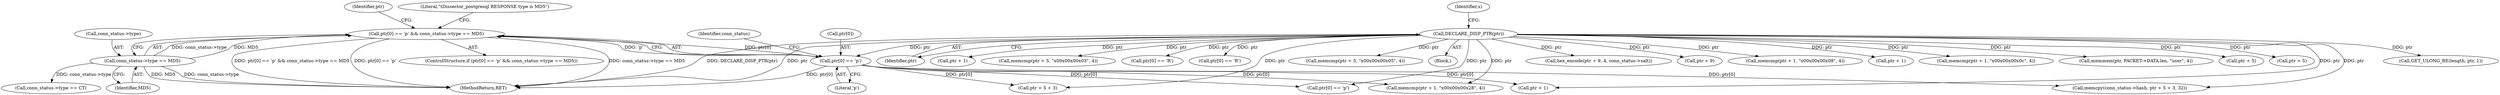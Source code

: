 digraph "0_ettercap_e3abe7d7585ecc420a7cab73313216613aadad5a@API" {
"1000285" [label="(Call,ptr[0] == 'p' && conn_status->type == MD5)"];
"1000286" [label="(Call,ptr[0] == 'p')"];
"1000114" [label="(Call,DECLARE_DISP_PTR(ptr))"];
"1000291" [label="(Call,conn_status->type == MD5)"];
"1000570" [label="(Call,ptr + 5)"];
"1000520" [label="(Call,ptr + 5)"];
"1000378" [label="(Identifier,ptr)"];
"1000114" [label="(Call,DECLARE_DISP_PTR(ptr))"];
"1000285" [label="(Call,ptr[0] == 'p' && conn_status->type == MD5)"];
"1000291" [label="(Call,conn_status->type == MD5)"];
"1000592" [label="(MethodReturn,RET)"];
"1000118" [label="(Identifier,s)"];
"1000324" [label="(Call,memcpy(conn_status->hash, ptr + 5 + 3, 32))"];
"1000390" [label="(Call,GET_ULONG_BE(length, ptr, 1))"];
"1000295" [label="(Identifier,MD5)"];
"1000286" [label="(Call,ptr[0] == 'p')"];
"1000115" [label="(Identifier,ptr)"];
"1000513" [label="(Call,ptr + 1)"];
"1000569" [label="(Call,memcmp(ptr + 5, \"\x00\x00\x00\x03\", 4))"];
"1000381" [label="(Call,conn_status->type == CT)"];
"1000292" [label="(Call,conn_status->type)"];
"1000505" [label="(Call,ptr[0] == 'R')"];
"1000328" [label="(Call,ptr + 5 + 3)"];
"1000376" [label="(Call,ptr[0] == 'p')"];
"1000555" [label="(Call,ptr[0] == 'R')"];
"1000301" [label="(Call,ptr + 1)"];
"1000290" [label="(Literal,'p')"];
"1000284" [label="(ControlStructure,if (ptr[0] == 'p' && conn_status->type == MD5))"];
"1000519" [label="(Call,memcmp(ptr + 5, \"\x00\x00\x00\x05\", 4))"];
"1000298" [label="(Literal,\"\tDissector_postgresql RESPONSE type is MD5\")"];
"1000113" [label="(Block,)"];
"1000300" [label="(Call,memcmp(ptr + 1, \"\x00\x00\x00\x28\", 4))"];
"1000287" [label="(Call,ptr[0])"];
"1000293" [label="(Identifier,conn_status)"];
"1000538" [label="(Call,hex_encode(ptr + 9, 4, conn_status->salt))"];
"1000539" [label="(Call,ptr + 9)"];
"1000562" [label="(Call,memcmp(ptr + 1, \"\x00\x00\x00\x08\", 4))"];
"1000563" [label="(Call,ptr + 1)"];
"1000512" [label="(Call,memcmp(ptr + 1, \"\x00\x00\x00\x0c\", 4))"];
"1000169" [label="(Call,memmem(ptr, PACKET->DATA.len, \"user\", 4))"];
"1000285" -> "1000284"  [label="AST: "];
"1000285" -> "1000286"  [label="CFG: "];
"1000285" -> "1000291"  [label="CFG: "];
"1000286" -> "1000285"  [label="AST: "];
"1000291" -> "1000285"  [label="AST: "];
"1000298" -> "1000285"  [label="CFG: "];
"1000378" -> "1000285"  [label="CFG: "];
"1000285" -> "1000592"  [label="DDG: ptr[0] == 'p'"];
"1000285" -> "1000592"  [label="DDG: conn_status->type == MD5"];
"1000285" -> "1000592"  [label="DDG: ptr[0] == 'p' && conn_status->type == MD5"];
"1000286" -> "1000285"  [label="DDG: ptr[0]"];
"1000286" -> "1000285"  [label="DDG: 'p'"];
"1000291" -> "1000285"  [label="DDG: conn_status->type"];
"1000291" -> "1000285"  [label="DDG: MD5"];
"1000286" -> "1000290"  [label="CFG: "];
"1000287" -> "1000286"  [label="AST: "];
"1000290" -> "1000286"  [label="AST: "];
"1000293" -> "1000286"  [label="CFG: "];
"1000286" -> "1000592"  [label="DDG: ptr[0]"];
"1000114" -> "1000286"  [label="DDG: ptr"];
"1000286" -> "1000300"  [label="DDG: ptr[0]"];
"1000286" -> "1000301"  [label="DDG: ptr[0]"];
"1000286" -> "1000324"  [label="DDG: ptr[0]"];
"1000286" -> "1000328"  [label="DDG: ptr[0]"];
"1000286" -> "1000376"  [label="DDG: ptr[0]"];
"1000114" -> "1000113"  [label="AST: "];
"1000114" -> "1000115"  [label="CFG: "];
"1000115" -> "1000114"  [label="AST: "];
"1000118" -> "1000114"  [label="CFG: "];
"1000114" -> "1000592"  [label="DDG: DECLARE_DISP_PTR(ptr)"];
"1000114" -> "1000592"  [label="DDG: ptr"];
"1000114" -> "1000169"  [label="DDG: ptr"];
"1000114" -> "1000300"  [label="DDG: ptr"];
"1000114" -> "1000301"  [label="DDG: ptr"];
"1000114" -> "1000324"  [label="DDG: ptr"];
"1000114" -> "1000328"  [label="DDG: ptr"];
"1000114" -> "1000376"  [label="DDG: ptr"];
"1000114" -> "1000390"  [label="DDG: ptr"];
"1000114" -> "1000505"  [label="DDG: ptr"];
"1000114" -> "1000512"  [label="DDG: ptr"];
"1000114" -> "1000513"  [label="DDG: ptr"];
"1000114" -> "1000519"  [label="DDG: ptr"];
"1000114" -> "1000520"  [label="DDG: ptr"];
"1000114" -> "1000538"  [label="DDG: ptr"];
"1000114" -> "1000539"  [label="DDG: ptr"];
"1000114" -> "1000555"  [label="DDG: ptr"];
"1000114" -> "1000562"  [label="DDG: ptr"];
"1000114" -> "1000563"  [label="DDG: ptr"];
"1000114" -> "1000569"  [label="DDG: ptr"];
"1000114" -> "1000570"  [label="DDG: ptr"];
"1000291" -> "1000295"  [label="CFG: "];
"1000292" -> "1000291"  [label="AST: "];
"1000295" -> "1000291"  [label="AST: "];
"1000291" -> "1000592"  [label="DDG: conn_status->type"];
"1000291" -> "1000592"  [label="DDG: MD5"];
"1000291" -> "1000381"  [label="DDG: conn_status->type"];
}
